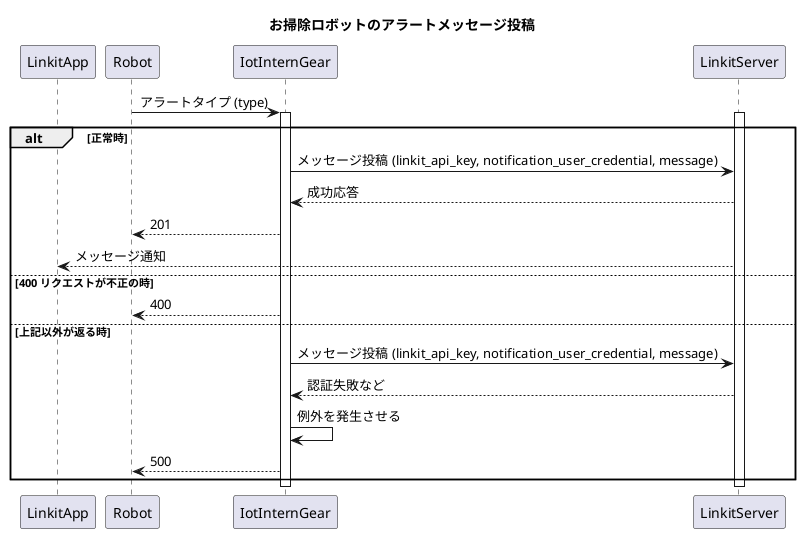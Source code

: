 @startuml SequenceDiagram
title: お掃除ロボットのアラートメッセージ投稿

participant LinkitApp
participant Robot
participant IotInternGear
participant LinkitServer

Robot -> IotInternGear: アラートタイプ (type)
activate IotInternGear
activate LinkitServer
alt 正常時
    IotInternGear -> LinkitServer: メッセージ投稿 (linkit_api_key, notification_user_credential, message)
    IotInternGear <-- LinkitServer: 成功応答
    Robot <-- IotInternGear: 201
    LinkitApp <-- LinkitServer: メッセージ通知
else 400 リクエストが不正の時
    Robot <-- IotInternGear: 400
else 上記以外が返る時
    IotInternGear -> LinkitServer: メッセージ投稿 (linkit_api_key, notification_user_credential, message)
    IotInternGear <-- LinkitServer: 認証失敗など
    IotInternGear -> IotInternGear: 例外を発生させる
    Robot <-- IotInternGear: 500
end
deactivate IotInternGear
deactivate LinkitServer
@enduml
